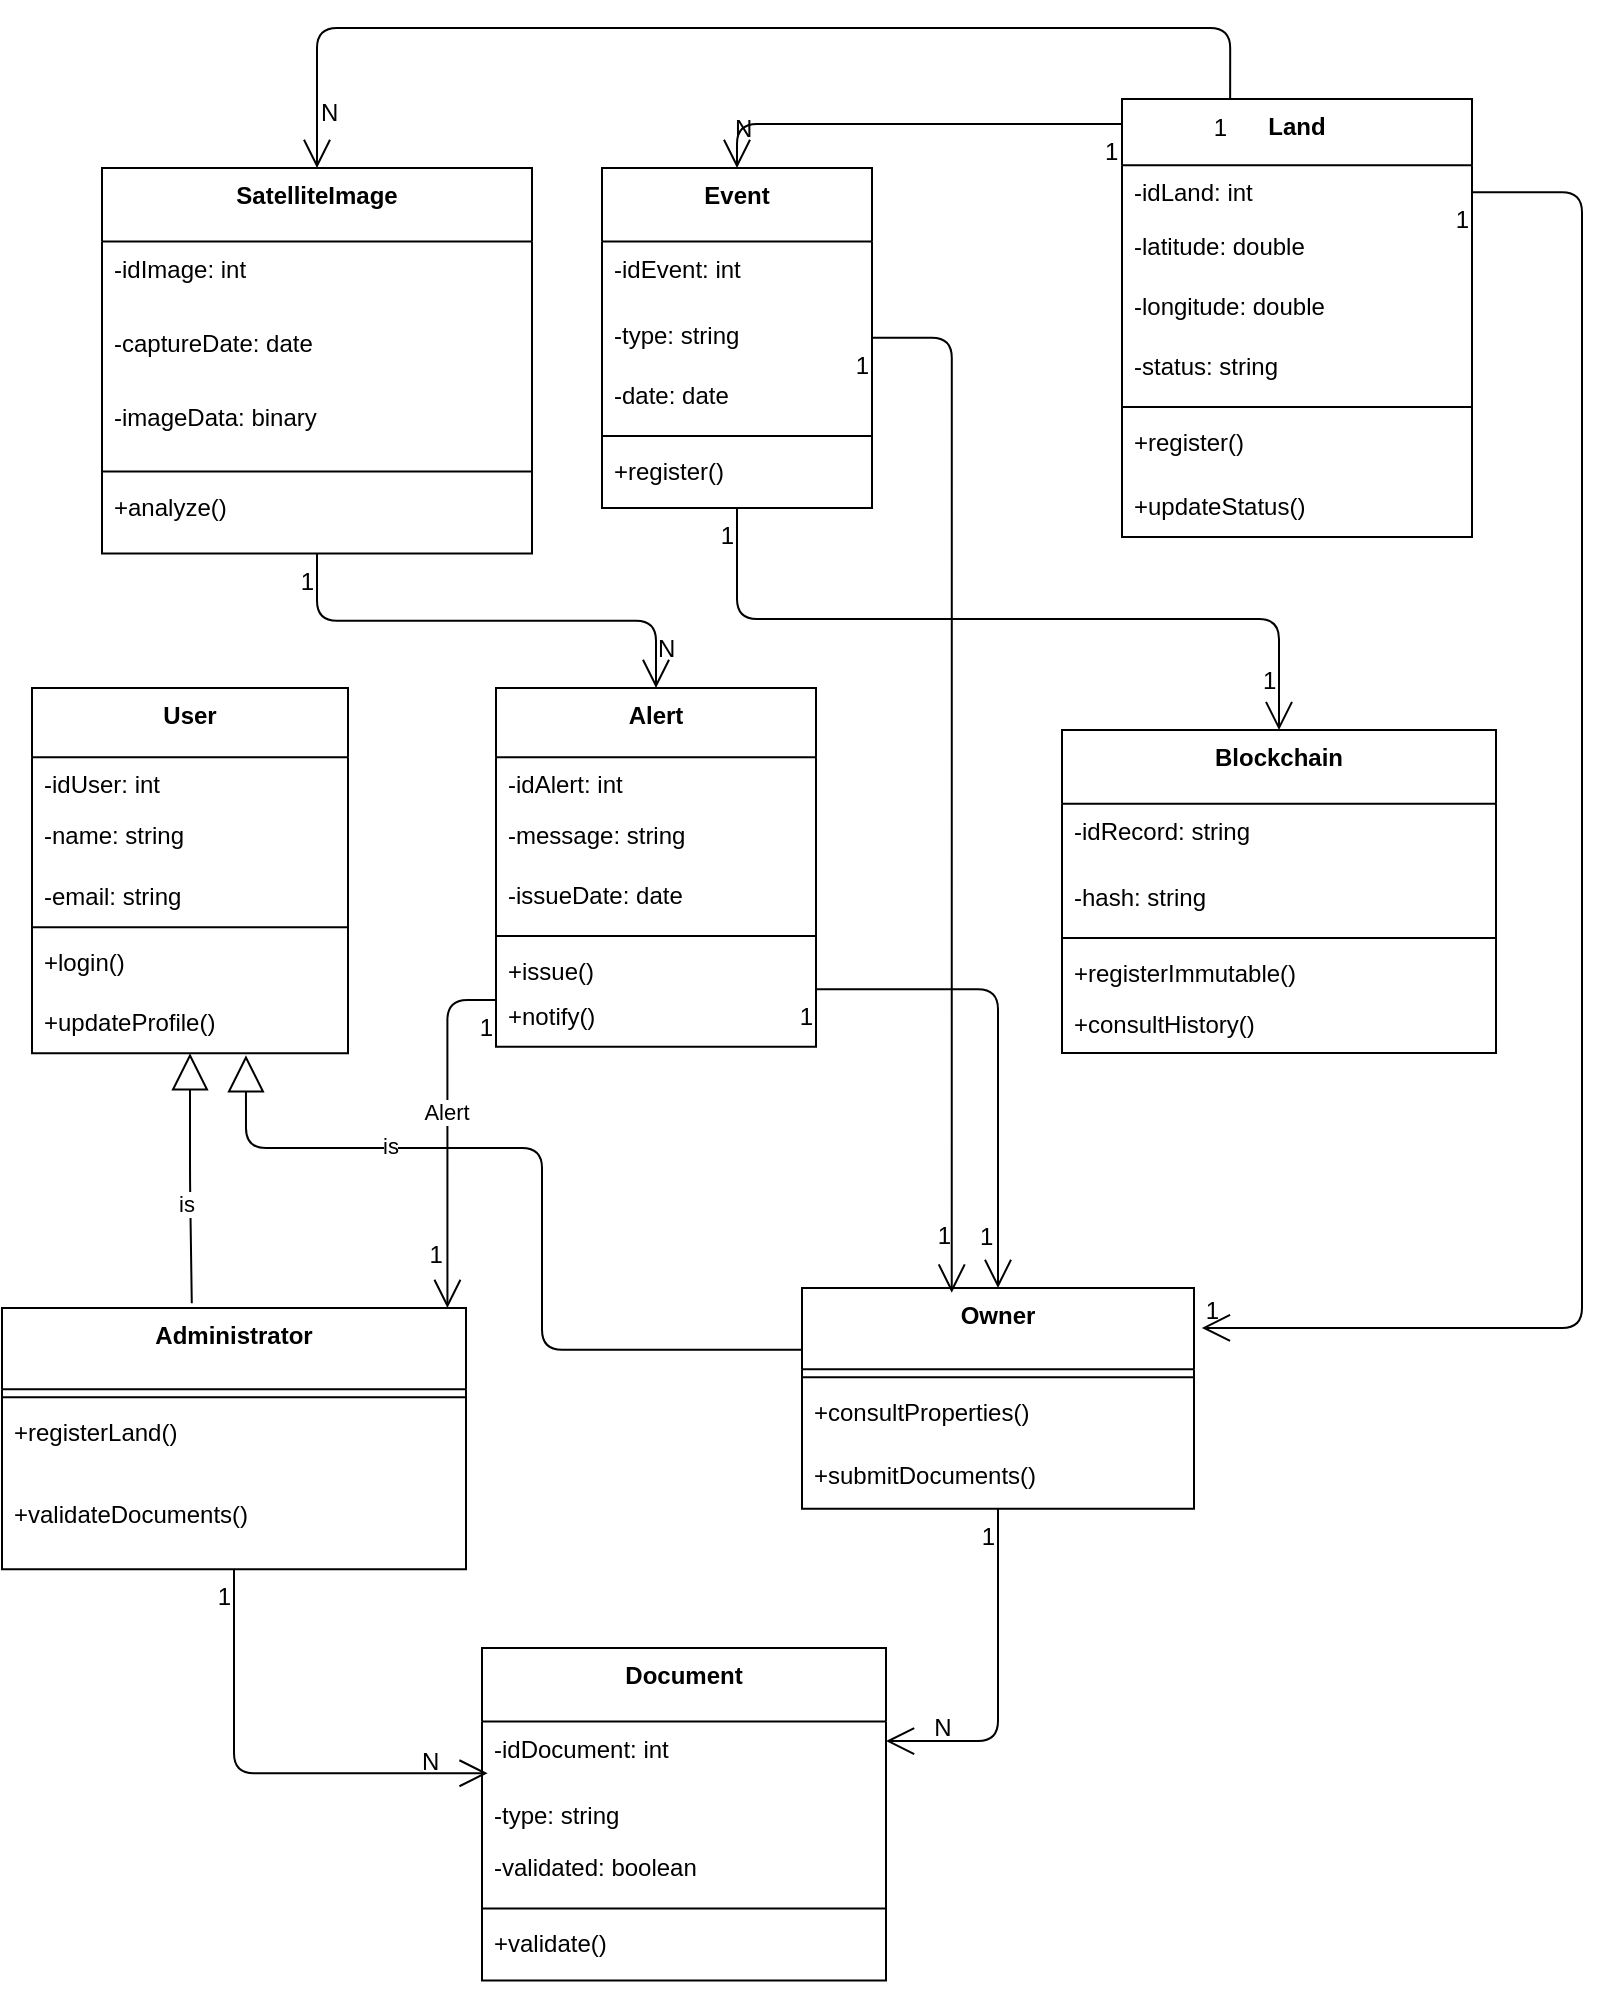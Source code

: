 <mxfile version="27.0.9" pages="2">
  <diagram name="class-diagrama" id="I7aUUFgkN77n3ZrtWNxl">
    <mxGraphModel dx="1042" dy="527" grid="1" gridSize="10" guides="1" tooltips="1" connect="1" arrows="1" fold="1" page="1" pageScale="1" pageWidth="850" pageHeight="1100" math="0" shadow="0">
      <root>
        <mxCell id="0" />
        <mxCell id="1" parent="0" />
        <mxCell id="2" value="User" style="swimlane;fontStyle=1;align=center;verticalAlign=top;childLayout=stackLayout;horizontal=1;startSize=34.667;horizontalStack=0;resizeParent=1;resizeParentMax=0;resizeLast=0;collapsible=0;marginBottom=0;" parent="1" vertex="1">
          <mxGeometry x="35" y="540" width="158" height="182.657" as="geometry" />
        </mxCell>
        <mxCell id="3" value="-idUser: int" style="text;strokeColor=none;fillColor=none;align=left;verticalAlign=top;spacingLeft=4;spacingRight=4;overflow=hidden;rotatable=0;points=[[0,0.5],[1,0.5]];portConstraint=eastwest;" parent="2" vertex="1">
          <mxGeometry y="34.667" width="158" height="25.33" as="geometry" />
        </mxCell>
        <mxCell id="4" value="-name: string" style="text;strokeColor=none;fillColor=none;align=left;verticalAlign=top;spacingLeft=4;spacingRight=4;overflow=hidden;rotatable=0;points=[[0,0.5],[1,0.5]];portConstraint=eastwest;" parent="2" vertex="1">
          <mxGeometry y="59.997" width="158" height="30.33" as="geometry" />
        </mxCell>
        <mxCell id="5" value="-email: string" style="text;strokeColor=none;fillColor=none;align=left;verticalAlign=top;spacingLeft=4;spacingRight=4;overflow=hidden;rotatable=0;points=[[0,0.5],[1,0.5]];portConstraint=eastwest;" parent="2" vertex="1">
          <mxGeometry y="90.327" width="158" height="25.33" as="geometry" />
        </mxCell>
        <mxCell id="6" style="line;strokeWidth=1;fillColor=none;align=left;verticalAlign=middle;spacingTop=-1;spacingLeft=3;spacingRight=3;rotatable=0;labelPosition=right;points=[];portConstraint=eastwest;strokeColor=inherit;" parent="2" vertex="1">
          <mxGeometry y="115.657" width="158" height="8" as="geometry" />
        </mxCell>
        <mxCell id="7" value="+login()" style="text;strokeColor=none;fillColor=none;align=left;verticalAlign=top;spacingLeft=4;spacingRight=4;overflow=hidden;rotatable=0;points=[[0,0.5],[1,0.5]];portConstraint=eastwest;" parent="2" vertex="1">
          <mxGeometry y="123.657" width="158" height="30" as="geometry" />
        </mxCell>
        <mxCell id="8" value="+updateProfile()" style="text;strokeColor=none;fillColor=none;align=left;verticalAlign=top;spacingLeft=4;spacingRight=4;overflow=hidden;rotatable=0;points=[[0,0.5],[1,0.5]];portConstraint=eastwest;" parent="2" vertex="1">
          <mxGeometry y="153.657" width="158" height="29" as="geometry" />
        </mxCell>
        <mxCell id="9" value="Owner" style="swimlane;fontStyle=1;align=center;verticalAlign=top;childLayout=stackLayout;horizontal=1;startSize=40.571;horizontalStack=0;resizeParent=1;resizeParentMax=0;resizeLast=0;collapsible=0;marginBottom=0;" parent="1" vertex="1">
          <mxGeometry x="420" y="840" width="196" height="110.431" as="geometry" />
        </mxCell>
        <mxCell id="10" style="line;strokeWidth=1;fillColor=none;align=left;verticalAlign=middle;spacingTop=-1;spacingLeft=3;spacingRight=3;rotatable=0;labelPosition=right;points=[];portConstraint=eastwest;strokeColor=inherit;" parent="9" vertex="1">
          <mxGeometry y="40.571" width="196" height="8" as="geometry" />
        </mxCell>
        <mxCell id="11" value="+consultProperties()" style="text;strokeColor=none;fillColor=none;align=left;verticalAlign=top;spacingLeft=4;spacingRight=4;overflow=hidden;rotatable=0;points=[[0,0.5],[1,0.5]];portConstraint=eastwest;" parent="9" vertex="1">
          <mxGeometry y="48.571" width="196" height="31.43" as="geometry" />
        </mxCell>
        <mxCell id="12" value="+submitDocuments()" style="text;strokeColor=none;fillColor=none;align=left;verticalAlign=top;spacingLeft=4;spacingRight=4;overflow=hidden;rotatable=0;points=[[0,0.5],[1,0.5]];portConstraint=eastwest;" parent="9" vertex="1">
          <mxGeometry y="80.001" width="196" height="30.43" as="geometry" />
        </mxCell>
        <mxCell id="13" value="Administrator" style="swimlane;fontStyle=1;align=center;verticalAlign=top;childLayout=stackLayout;horizontal=1;startSize=40.571;horizontalStack=0;resizeParent=1;resizeParentMax=0;resizeLast=0;collapsible=0;marginBottom=0;" parent="1" vertex="1">
          <mxGeometry x="20" y="850" width="232" height="130.571" as="geometry" />
        </mxCell>
        <mxCell id="14" style="line;strokeWidth=1;fillColor=none;align=left;verticalAlign=middle;spacingTop=-1;spacingLeft=3;spacingRight=3;rotatable=0;labelPosition=right;points=[];portConstraint=eastwest;strokeColor=inherit;" parent="13" vertex="1">
          <mxGeometry y="40.571" width="232" height="8" as="geometry" />
        </mxCell>
        <mxCell id="15" value="+registerLand()" style="text;strokeColor=none;fillColor=none;align=left;verticalAlign=top;spacingLeft=4;spacingRight=4;overflow=hidden;rotatable=0;points=[[0,0.5],[1,0.5]];portConstraint=eastwest;" parent="13" vertex="1">
          <mxGeometry y="48.571" width="232" height="41" as="geometry" />
        </mxCell>
        <mxCell id="16" value="+validateDocuments()" style="text;strokeColor=none;fillColor=none;align=left;verticalAlign=top;spacingLeft=4;spacingRight=4;overflow=hidden;rotatable=0;points=[[0,0.5],[1,0.5]];portConstraint=eastwest;" parent="13" vertex="1">
          <mxGeometry y="89.571" width="232" height="41" as="geometry" />
        </mxCell>
        <mxCell id="17" value="Land" style="swimlane;fontStyle=1;align=center;verticalAlign=top;childLayout=stackLayout;horizontal=1;startSize=33.143;horizontalStack=0;resizeParent=1;resizeParentMax=0;resizeLast=0;collapsible=0;marginBottom=0;" parent="1" vertex="1">
          <mxGeometry x="580" y="245.5" width="175" height="219.003" as="geometry" />
        </mxCell>
        <mxCell id="18" value="-idLand: int" style="text;strokeColor=none;fillColor=none;align=left;verticalAlign=top;spacingLeft=4;spacingRight=4;overflow=hidden;rotatable=0;points=[[0,0.5],[1,0.5]];portConstraint=eastwest;" parent="17" vertex="1">
          <mxGeometry y="33.143" width="175" height="27" as="geometry" />
        </mxCell>
        <mxCell id="19" value="-latitude: double" style="text;strokeColor=none;fillColor=none;align=left;verticalAlign=top;spacingLeft=4;spacingRight=4;overflow=hidden;rotatable=0;points=[[0,0.5],[1,0.5]];portConstraint=eastwest;" parent="17" vertex="1">
          <mxGeometry y="60.143" width="175" height="29.86" as="geometry" />
        </mxCell>
        <mxCell id="20" value="-longitude: double" style="text;strokeColor=none;fillColor=none;align=left;verticalAlign=top;spacingLeft=4;spacingRight=4;overflow=hidden;rotatable=0;points=[[0,0.5],[1,0.5]];portConstraint=eastwest;" parent="17" vertex="1">
          <mxGeometry y="90.003" width="175" height="30" as="geometry" />
        </mxCell>
        <mxCell id="21" value="-status: string" style="text;strokeColor=none;fillColor=none;align=left;verticalAlign=top;spacingLeft=4;spacingRight=4;overflow=hidden;rotatable=0;points=[[0,0.5],[1,0.5]];portConstraint=eastwest;" parent="17" vertex="1">
          <mxGeometry y="120.003" width="175" height="30" as="geometry" />
        </mxCell>
        <mxCell id="22" style="line;strokeWidth=1;fillColor=none;align=left;verticalAlign=middle;spacingTop=-1;spacingLeft=3;spacingRight=3;rotatable=0;labelPosition=right;points=[];portConstraint=eastwest;strokeColor=inherit;" parent="17" vertex="1">
          <mxGeometry y="150.003" width="175" height="8" as="geometry" />
        </mxCell>
        <mxCell id="23" value="+register()" style="text;strokeColor=none;fillColor=none;align=left;verticalAlign=top;spacingLeft=4;spacingRight=4;overflow=hidden;rotatable=0;points=[[0,0.5],[1,0.5]];portConstraint=eastwest;" parent="17" vertex="1">
          <mxGeometry y="158.003" width="175" height="32" as="geometry" />
        </mxCell>
        <mxCell id="24" value="+updateStatus()" style="text;strokeColor=none;fillColor=none;align=left;verticalAlign=top;spacingLeft=4;spacingRight=4;overflow=hidden;rotatable=0;points=[[0,0.5],[1,0.5]];portConstraint=eastwest;" parent="17" vertex="1">
          <mxGeometry y="190.003" width="175" height="29" as="geometry" />
        </mxCell>
        <mxCell id="25" value="Document" style="swimlane;fontStyle=1;align=center;verticalAlign=top;childLayout=stackLayout;horizontal=1;startSize=36.8;horizontalStack=0;resizeParent=1;resizeParentMax=0;resizeLast=0;collapsible=0;marginBottom=0;" parent="1" vertex="1">
          <mxGeometry x="260" y="1020" width="202" height="166.2" as="geometry" />
        </mxCell>
        <mxCell id="26" value="-idDocument: int" style="text;strokeColor=none;fillColor=none;align=left;verticalAlign=top;spacingLeft=4;spacingRight=4;overflow=hidden;rotatable=0;points=[[0,0.5],[1,0.5]];portConstraint=eastwest;" parent="25" vertex="1">
          <mxGeometry y="36.8" width="202" height="33.2" as="geometry" />
        </mxCell>
        <mxCell id="27" value="-type: string" style="text;strokeColor=none;fillColor=none;align=left;verticalAlign=top;spacingLeft=4;spacingRight=4;overflow=hidden;rotatable=0;points=[[0,0.5],[1,0.5]];portConstraint=eastwest;" parent="25" vertex="1">
          <mxGeometry y="70" width="202" height="26.2" as="geometry" />
        </mxCell>
        <mxCell id="28" value="-validated: boolean" style="text;strokeColor=none;fillColor=none;align=left;verticalAlign=top;spacingLeft=4;spacingRight=4;overflow=hidden;rotatable=0;points=[[0,0.5],[1,0.5]];portConstraint=eastwest;" parent="25" vertex="1">
          <mxGeometry y="96.2" width="202" height="30" as="geometry" />
        </mxCell>
        <mxCell id="29" style="line;strokeWidth=1;fillColor=none;align=left;verticalAlign=middle;spacingTop=-1;spacingLeft=3;spacingRight=3;rotatable=0;labelPosition=right;points=[];portConstraint=eastwest;strokeColor=inherit;" parent="25" vertex="1">
          <mxGeometry y="126.2" width="202" height="8" as="geometry" />
        </mxCell>
        <mxCell id="30" value="+validate()" style="text;strokeColor=none;fillColor=none;align=left;verticalAlign=top;spacingLeft=4;spacingRight=4;overflow=hidden;rotatable=0;points=[[0,0.5],[1,0.5]];portConstraint=eastwest;" parent="25" vertex="1">
          <mxGeometry y="134.2" width="202" height="32" as="geometry" />
        </mxCell>
        <mxCell id="31" value="Event" style="swimlane;fontStyle=1;align=center;verticalAlign=top;childLayout=stackLayout;horizontal=1;startSize=36.8;horizontalStack=0;resizeParent=1;resizeParentMax=0;resizeLast=0;collapsible=0;marginBottom=0;" parent="1" vertex="1">
          <mxGeometry x="320" y="280" width="135" height="170" as="geometry" />
        </mxCell>
        <mxCell id="32" value="-idEvent: int" style="text;strokeColor=none;fillColor=none;align=left;verticalAlign=top;spacingLeft=4;spacingRight=4;overflow=hidden;rotatable=0;points=[[0,0.5],[1,0.5]];portConstraint=eastwest;" parent="31" vertex="1">
          <mxGeometry y="36.8" width="135" height="33" as="geometry" />
        </mxCell>
        <mxCell id="33" value="-type: string" style="text;strokeColor=none;fillColor=none;align=left;verticalAlign=top;spacingLeft=4;spacingRight=4;overflow=hidden;rotatable=0;points=[[0,0.5],[1,0.5]];portConstraint=eastwest;" parent="31" vertex="1">
          <mxGeometry y="69.8" width="135" height="30.2" as="geometry" />
        </mxCell>
        <mxCell id="34" value="-date: date" style="text;strokeColor=none;fillColor=none;align=left;verticalAlign=top;spacingLeft=4;spacingRight=4;overflow=hidden;rotatable=0;points=[[0,0.5],[1,0.5]];portConstraint=eastwest;" parent="31" vertex="1">
          <mxGeometry y="100" width="135" height="30" as="geometry" />
        </mxCell>
        <mxCell id="35" style="line;strokeWidth=1;fillColor=none;align=left;verticalAlign=middle;spacingTop=-1;spacingLeft=3;spacingRight=3;rotatable=0;labelPosition=right;points=[];portConstraint=eastwest;strokeColor=inherit;" parent="31" vertex="1">
          <mxGeometry y="130" width="135" height="8" as="geometry" />
        </mxCell>
        <mxCell id="36" value="+register()" style="text;strokeColor=none;fillColor=none;align=left;verticalAlign=top;spacingLeft=4;spacingRight=4;overflow=hidden;rotatable=0;points=[[0,0.5],[1,0.5]];portConstraint=eastwest;" parent="31" vertex="1">
          <mxGeometry y="138" width="135" height="32" as="geometry" />
        </mxCell>
        <mxCell id="37" value="SatelliteImage" style="swimlane;fontStyle=1;align=center;verticalAlign=top;childLayout=stackLayout;horizontal=1;startSize=36.8;horizontalStack=0;resizeParent=1;resizeParentMax=0;resizeLast=0;collapsible=0;marginBottom=0;" parent="1" vertex="1">
          <mxGeometry x="70" y="280" width="215" height="192.8" as="geometry" />
        </mxCell>
        <mxCell id="38" value="-idImage: int" style="text;strokeColor=none;fillColor=none;align=left;verticalAlign=top;spacingLeft=4;spacingRight=4;overflow=hidden;rotatable=0;points=[[0,0.5],[1,0.5]];portConstraint=eastwest;" parent="37" vertex="1">
          <mxGeometry y="36.8" width="215" height="37" as="geometry" />
        </mxCell>
        <mxCell id="39" value="-captureDate: date" style="text;strokeColor=none;fillColor=none;align=left;verticalAlign=top;spacingLeft=4;spacingRight=4;overflow=hidden;rotatable=0;points=[[0,0.5],[1,0.5]];portConstraint=eastwest;" parent="37" vertex="1">
          <mxGeometry y="73.8" width="215" height="37" as="geometry" />
        </mxCell>
        <mxCell id="40" value="-imageData: binary" style="text;strokeColor=none;fillColor=none;align=left;verticalAlign=top;spacingLeft=4;spacingRight=4;overflow=hidden;rotatable=0;points=[[0,0.5],[1,0.5]];portConstraint=eastwest;" parent="37" vertex="1">
          <mxGeometry y="110.8" width="215" height="37" as="geometry" />
        </mxCell>
        <mxCell id="41" style="line;strokeWidth=1;fillColor=none;align=left;verticalAlign=middle;spacingTop=-1;spacingLeft=3;spacingRight=3;rotatable=0;labelPosition=right;points=[];portConstraint=eastwest;strokeColor=inherit;" parent="37" vertex="1">
          <mxGeometry y="147.8" width="215" height="8" as="geometry" />
        </mxCell>
        <mxCell id="42" value="+analyze()" style="text;strokeColor=none;fillColor=none;align=left;verticalAlign=top;spacingLeft=4;spacingRight=4;overflow=hidden;rotatable=0;points=[[0,0.5],[1,0.5]];portConstraint=eastwest;" parent="37" vertex="1">
          <mxGeometry y="155.8" width="215" height="37" as="geometry" />
        </mxCell>
        <mxCell id="43" value="Alert" style="swimlane;fontStyle=1;align=center;verticalAlign=top;childLayout=stackLayout;horizontal=1;startSize=34.667;horizontalStack=0;resizeParent=1;resizeParentMax=0;resizeLast=0;collapsible=0;marginBottom=0;" parent="1" vertex="1">
          <mxGeometry x="267" y="540" width="160" height="179.327" as="geometry" />
        </mxCell>
        <mxCell id="44" value="-idAlert: int" style="text;strokeColor=none;fillColor=none;align=left;verticalAlign=top;spacingLeft=4;spacingRight=4;overflow=hidden;rotatable=0;points=[[0,0.5],[1,0.5]];portConstraint=eastwest;" parent="43" vertex="1">
          <mxGeometry y="34.667" width="160" height="25.33" as="geometry" />
        </mxCell>
        <mxCell id="45" value="-message: string" style="text;strokeColor=none;fillColor=none;align=left;verticalAlign=top;spacingLeft=4;spacingRight=4;overflow=hidden;rotatable=0;points=[[0,0.5],[1,0.5]];portConstraint=eastwest;" parent="43" vertex="1">
          <mxGeometry y="59.997" width="160" height="30" as="geometry" />
        </mxCell>
        <mxCell id="46" value="-issueDate: date" style="text;strokeColor=none;fillColor=none;align=left;verticalAlign=top;spacingLeft=4;spacingRight=4;overflow=hidden;rotatable=0;points=[[0,0.5],[1,0.5]];portConstraint=eastwest;" parent="43" vertex="1">
          <mxGeometry y="89.997" width="160" height="30" as="geometry" />
        </mxCell>
        <mxCell id="47" style="line;strokeWidth=1;fillColor=none;align=left;verticalAlign=middle;spacingTop=-1;spacingLeft=3;spacingRight=3;rotatable=0;labelPosition=right;points=[];portConstraint=eastwest;strokeColor=inherit;" parent="43" vertex="1">
          <mxGeometry y="119.997" width="160" height="8" as="geometry" />
        </mxCell>
        <mxCell id="48" value="+issue()" style="text;strokeColor=none;fillColor=none;align=left;verticalAlign=top;spacingLeft=4;spacingRight=4;overflow=hidden;rotatable=0;points=[[0,0.5],[1,0.5]];portConstraint=eastwest;" parent="43" vertex="1">
          <mxGeometry y="127.997" width="160" height="22.33" as="geometry" />
        </mxCell>
        <mxCell id="49" value="+notify()" style="text;strokeColor=none;fillColor=none;align=left;verticalAlign=top;spacingLeft=4;spacingRight=4;overflow=hidden;rotatable=0;points=[[0,0.5],[1,0.5]];portConstraint=eastwest;" parent="43" vertex="1">
          <mxGeometry y="150.327" width="160" height="29" as="geometry" />
        </mxCell>
        <mxCell id="50" value="Blockchain" style="swimlane;fontStyle=1;align=center;verticalAlign=top;childLayout=stackLayout;horizontal=1;startSize=36.8;horizontalStack=0;resizeParent=1;resizeParentMax=0;resizeLast=0;collapsible=0;marginBottom=0;" parent="1" vertex="1">
          <mxGeometry x="550" y="561.06" width="217" height="161.4" as="geometry" />
        </mxCell>
        <mxCell id="51" value="-idRecord: string" style="text;strokeColor=none;fillColor=none;align=left;verticalAlign=top;spacingLeft=4;spacingRight=4;overflow=hidden;rotatable=0;points=[[0,0.5],[1,0.5]];portConstraint=eastwest;" parent="50" vertex="1">
          <mxGeometry y="36.8" width="217" height="33.2" as="geometry" />
        </mxCell>
        <mxCell id="52" value="-hash: string" style="text;strokeColor=none;fillColor=none;align=left;verticalAlign=top;spacingLeft=4;spacingRight=4;overflow=hidden;rotatable=0;points=[[0,0.5],[1,0.5]];portConstraint=eastwest;" parent="50" vertex="1">
          <mxGeometry y="70" width="217" height="30" as="geometry" />
        </mxCell>
        <mxCell id="53" style="line;strokeWidth=1;fillColor=none;align=left;verticalAlign=middle;spacingTop=-1;spacingLeft=3;spacingRight=3;rotatable=0;labelPosition=right;points=[];portConstraint=eastwest;strokeColor=inherit;" parent="50" vertex="1">
          <mxGeometry y="100" width="217" height="8" as="geometry" />
        </mxCell>
        <mxCell id="54" value="+registerImmutable()" style="text;strokeColor=none;fillColor=none;align=left;verticalAlign=top;spacingLeft=4;spacingRight=4;overflow=hidden;rotatable=0;points=[[0,0.5],[1,0.5]];portConstraint=eastwest;" parent="50" vertex="1">
          <mxGeometry y="108" width="217" height="25.2" as="geometry" />
        </mxCell>
        <mxCell id="55" value="+consultHistory()" style="text;strokeColor=none;fillColor=none;align=left;verticalAlign=top;spacingLeft=4;spacingRight=4;overflow=hidden;rotatable=0;points=[[0,0.5],[1,0.5]];portConstraint=eastwest;" parent="50" vertex="1">
          <mxGeometry y="133.2" width="217" height="28.2" as="geometry" />
        </mxCell>
        <mxCell id="56" value="" style="startArrow=block;startSize=16;startFill=0;endArrow=none;exitX=0.677;exitY=1.033;entryX=0;entryY=0.28;edgeStyle=orthogonalEdgeStyle;exitDx=0;exitDy=0;exitPerimeter=0;" parent="1" source="8" target="9" edge="1">
          <mxGeometry relative="1" as="geometry">
            <Array as="points">
              <mxPoint x="142" y="770" />
              <mxPoint x="290" y="770" />
              <mxPoint x="290" y="871" />
            </Array>
          </mxGeometry>
        </mxCell>
        <mxCell id="zu-7Ebk1LLTFfqywhA9z-87" value="is" style="edgeLabel;html=1;align=center;verticalAlign=middle;resizable=0;points=[];" vertex="1" connectable="0" parent="56">
          <mxGeometry x="-0.444" y="1" relative="1" as="geometry">
            <mxPoint as="offset" />
          </mxGeometry>
        </mxCell>
        <mxCell id="57" value="" style="startArrow=block;startSize=16;startFill=0;endArrow=none;exitX=0.5;exitY=1;entryX=0.409;entryY=-0.018;edgeStyle=orthogonalEdgeStyle;entryDx=0;entryDy=0;entryPerimeter=0;" parent="1" source="2" target="13" edge="1">
          <mxGeometry relative="1" as="geometry" />
        </mxCell>
        <mxCell id="zu-7Ebk1LLTFfqywhA9z-88" value="is" style="edgeLabel;html=1;align=center;verticalAlign=middle;resizable=0;points=[];" vertex="1" connectable="0" parent="57">
          <mxGeometry x="0.199" y="-3" relative="1" as="geometry">
            <mxPoint as="offset" />
          </mxGeometry>
        </mxCell>
        <mxCell id="58" value="" style="startArrow=none;endArrow=open;endSize=12;exitX=1;exitY=0.5;edgeStyle=orthogonalEdgeStyle;exitDx=0;exitDy=0;elbow=vertical;entryX=1.02;entryY=0.181;entryDx=0;entryDy=0;entryPerimeter=0;" parent="1" source="18" target="9" edge="1">
          <mxGeometry relative="1" as="geometry">
            <Array as="points">
              <mxPoint x="810" y="292" />
              <mxPoint x="810" y="860" />
            </Array>
            <mxPoint x="660" y="910" as="targetPoint" />
          </mxGeometry>
        </mxCell>
        <mxCell id="59" value="1" style="edgeLabel;resizable=0;labelBackgroundColor=none;fontSize=12;align=right;verticalAlign=top;" parent="58" vertex="1">
          <mxGeometry x="-1" relative="1" as="geometry" />
        </mxCell>
        <mxCell id="60" value="1" style="edgeLabel;resizable=0;labelBackgroundColor=none;fontSize=12;align=left;verticalAlign=bottom;" parent="58" vertex="1">
          <mxGeometry x="1" relative="1" as="geometry" />
        </mxCell>
        <mxCell id="61" value="" style="startArrow=none;endArrow=open;endSize=12;entryX=0.5;entryY=0;edgeStyle=orthogonalEdgeStyle;exitX=-0.002;exitY=0.057;exitDx=0;exitDy=0;exitPerimeter=0;elbow=vertical;" parent="1" source="17" target="31" edge="1">
          <mxGeometry relative="1" as="geometry">
            <mxPoint x="550" y="268" as="sourcePoint" />
          </mxGeometry>
        </mxCell>
        <mxCell id="62" value="1" style="edgeLabel;resizable=0;labelBackgroundColor=none;fontSize=12;align=right;verticalAlign=top;" parent="61" vertex="1">
          <mxGeometry x="-1" relative="1" as="geometry" />
        </mxCell>
        <mxCell id="63" value="N" style="edgeLabel;resizable=0;labelBackgroundColor=none;fontSize=12;align=left;verticalAlign=bottom;" parent="61" vertex="1">
          <mxGeometry x="1" relative="1" as="geometry">
            <mxPoint x="-3" y="-11" as="offset" />
          </mxGeometry>
        </mxCell>
        <mxCell id="64" value="" style="startArrow=none;endArrow=open;endSize=12;exitX=0.309;exitY=0.002;entryX=0.5;entryY=0;edgeStyle=orthogonalEdgeStyle;exitDx=0;exitDy=0;exitPerimeter=0;" parent="1" source="17" target="37" edge="1">
          <mxGeometry relative="1" as="geometry">
            <Array as="points">
              <mxPoint x="634" y="210" />
              <mxPoint x="178" y="210" />
            </Array>
          </mxGeometry>
        </mxCell>
        <mxCell id="65" value="1" style="edgeLabel;resizable=0;labelBackgroundColor=none;fontSize=12;align=right;verticalAlign=top;" parent="64" vertex="1">
          <mxGeometry x="-1" relative="1" as="geometry" />
        </mxCell>
        <mxCell id="66" value="N" style="edgeLabel;resizable=0;labelBackgroundColor=none;fontSize=12;align=left;verticalAlign=bottom;" parent="64" vertex="1">
          <mxGeometry x="1" relative="1" as="geometry">
            <mxPoint y="-19" as="offset" />
          </mxGeometry>
        </mxCell>
        <mxCell id="67" value="" style="startArrow=none;endArrow=open;endSize=12;exitX=0.5;exitY=1;entryX=1;entryY=0.28;edgeStyle=orthogonalEdgeStyle;" parent="1" source="9" target="25" edge="1">
          <mxGeometry relative="1" as="geometry" />
        </mxCell>
        <mxCell id="68" value="1" style="edgeLabel;resizable=0;labelBackgroundColor=none;fontSize=12;align=right;verticalAlign=top;" parent="67" vertex="1">
          <mxGeometry x="-1" relative="1" as="geometry" />
        </mxCell>
        <mxCell id="69" value="N" style="edgeLabel;resizable=0;labelBackgroundColor=none;fontSize=12;align=left;verticalAlign=bottom;" parent="67" vertex="1">
          <mxGeometry x="1" relative="1" as="geometry">
            <mxPoint x="22" y="2" as="offset" />
          </mxGeometry>
        </mxCell>
        <mxCell id="70" value="" style="startArrow=none;endArrow=open;endSize=12;exitX=0.5;exitY=1;entryX=0.014;entryY=0.778;edgeStyle=orthogonalEdgeStyle;entryDx=0;entryDy=0;entryPerimeter=0;" parent="1" source="13" target="26" edge="1">
          <mxGeometry relative="1" as="geometry" />
        </mxCell>
        <mxCell id="71" value="1" style="edgeLabel;resizable=0;labelBackgroundColor=none;fontSize=12;align=right;verticalAlign=top;" parent="70" vertex="1">
          <mxGeometry x="-1" relative="1" as="geometry" />
        </mxCell>
        <mxCell id="72" value="N" style="edgeLabel;resizable=0;labelBackgroundColor=none;fontSize=12;align=left;verticalAlign=bottom;" parent="70" vertex="1">
          <mxGeometry x="1" relative="1" as="geometry">
            <mxPoint x="-35" y="3" as="offset" />
          </mxGeometry>
        </mxCell>
        <mxCell id="73" value="" style="startArrow=none;endArrow=open;endSize=12;exitX=0.5;exitY=1;entryX=0.5;entryY=0;edgeStyle=orthogonalEdgeStyle;" parent="1" source="37" target="43" edge="1">
          <mxGeometry relative="1" as="geometry" />
        </mxCell>
        <mxCell id="74" value="1" style="edgeLabel;resizable=0;labelBackgroundColor=none;fontSize=12;align=right;verticalAlign=top;" parent="73" vertex="1">
          <mxGeometry x="-1" relative="1" as="geometry" />
        </mxCell>
        <mxCell id="75" value="N" style="edgeLabel;resizable=0;labelBackgroundColor=none;fontSize=12;align=left;verticalAlign=bottom;" parent="73" vertex="1">
          <mxGeometry x="1" relative="1" as="geometry">
            <mxPoint x="-1" y="-11" as="offset" />
          </mxGeometry>
        </mxCell>
        <mxCell id="76" value="" style="startArrow=none;endArrow=open;endSize=12;exitX=1;exitY=0.84;entryX=0.5;entryY=0;edgeStyle=orthogonalEdgeStyle;entryDx=0;entryDy=0;" parent="1" source="43" target="9" edge="1">
          <mxGeometry relative="1" as="geometry" />
        </mxCell>
        <mxCell id="77" value="1" style="edgeLabel;resizable=0;labelBackgroundColor=none;fontSize=12;align=right;verticalAlign=top;" parent="76" vertex="1">
          <mxGeometry x="-1" relative="1" as="geometry" />
        </mxCell>
        <mxCell id="78" value="1" style="edgeLabel;resizable=0;labelBackgroundColor=none;fontSize=12;align=left;verticalAlign=bottom;" parent="76" vertex="1">
          <mxGeometry x="1" relative="1" as="geometry">
            <mxPoint x="-11" y="-17" as="offset" />
          </mxGeometry>
        </mxCell>
        <mxCell id="79" value="" style="startArrow=none;endArrow=open;endSize=12;exitX=0;exitY=0.87;entryX=0.96;entryY=0;edgeStyle=orthogonalEdgeStyle;" parent="1" source="43" target="13" edge="1">
          <mxGeometry relative="1" as="geometry" />
        </mxCell>
        <mxCell id="80" value="1" style="edgeLabel;resizable=0;labelBackgroundColor=none;fontSize=12;align=right;verticalAlign=top;" parent="79" vertex="1">
          <mxGeometry x="-1" relative="1" as="geometry" />
        </mxCell>
        <mxCell id="81" value="1" style="edgeLabel;resizable=0;labelBackgroundColor=none;fontSize=12;align=left;verticalAlign=bottom;" parent="79" vertex="1">
          <mxGeometry x="1" relative="1" as="geometry">
            <mxPoint x="-11" y="-18" as="offset" />
          </mxGeometry>
        </mxCell>
        <mxCell id="zu-7Ebk1LLTFfqywhA9z-86" value="Alert" style="edgeLabel;html=1;align=center;verticalAlign=middle;resizable=0;points=[];" vertex="1" connectable="0" parent="79">
          <mxGeometry x="-0.086" y="-1" relative="1" as="geometry">
            <mxPoint y="-1" as="offset" />
          </mxGeometry>
        </mxCell>
        <mxCell id="82" value="" style="startArrow=none;endArrow=open;endSize=12;exitX=0.5;exitY=1;entryX=0.5;entryY=0;edgeStyle=orthogonalEdgeStyle;" parent="1" source="31" target="50" edge="1">
          <mxGeometry relative="1" as="geometry" />
        </mxCell>
        <mxCell id="83" value="1" style="edgeLabel;resizable=0;labelBackgroundColor=none;fontSize=12;align=right;verticalAlign=top;" parent="82" vertex="1">
          <mxGeometry x="-1" relative="1" as="geometry" />
        </mxCell>
        <mxCell id="84" value="1" style="edgeLabel;resizable=0;labelBackgroundColor=none;fontSize=12;align=left;verticalAlign=bottom;" parent="82" vertex="1">
          <mxGeometry x="1" relative="1" as="geometry">
            <mxPoint x="-10" y="-16" as="offset" />
          </mxGeometry>
        </mxCell>
        <mxCell id="zu-7Ebk1LLTFfqywhA9z-89" value="" style="startArrow=none;endArrow=open;endSize=12;exitX=1;exitY=0.5;entryX=0.382;entryY=0.021;edgeStyle=orthogonalEdgeStyle;exitDx=0;exitDy=0;entryDx=0;entryDy=0;entryPerimeter=0;" edge="1" parent="1" source="33" target="9">
          <mxGeometry relative="1" as="geometry">
            <mxPoint x="450" y="650" as="sourcePoint" />
            <mxPoint x="541" y="799" as="targetPoint" />
          </mxGeometry>
        </mxCell>
        <mxCell id="zu-7Ebk1LLTFfqywhA9z-90" value="1" style="edgeLabel;resizable=0;labelBackgroundColor=none;fontSize=12;align=right;verticalAlign=top;" vertex="1" parent="zu-7Ebk1LLTFfqywhA9z-89">
          <mxGeometry x="-1" relative="1" as="geometry" />
        </mxCell>
        <mxCell id="zu-7Ebk1LLTFfqywhA9z-91" value="1" style="edgeLabel;resizable=0;labelBackgroundColor=none;fontSize=12;align=left;verticalAlign=bottom;" vertex="1" parent="zu-7Ebk1LLTFfqywhA9z-89">
          <mxGeometry x="1" relative="1" as="geometry">
            <mxPoint x="-9" y="-20" as="offset" />
          </mxGeometry>
        </mxCell>
      </root>
    </mxGraphModel>
  </diagram>
  <diagram id="UpMzntuIgMV2ejC9jq0P" name="mer-diagram">
    <mxGraphModel dx="1042" dy="527" grid="1" gridSize="10" guides="1" tooltips="1" connect="1" arrows="1" fold="1" page="1" pageScale="1" pageWidth="850" pageHeight="1100" math="0" shadow="0">
      <root>
        <mxCell id="0" />
        <mxCell id="1" parent="0" />
      </root>
    </mxGraphModel>
  </diagram>
</mxfile>

